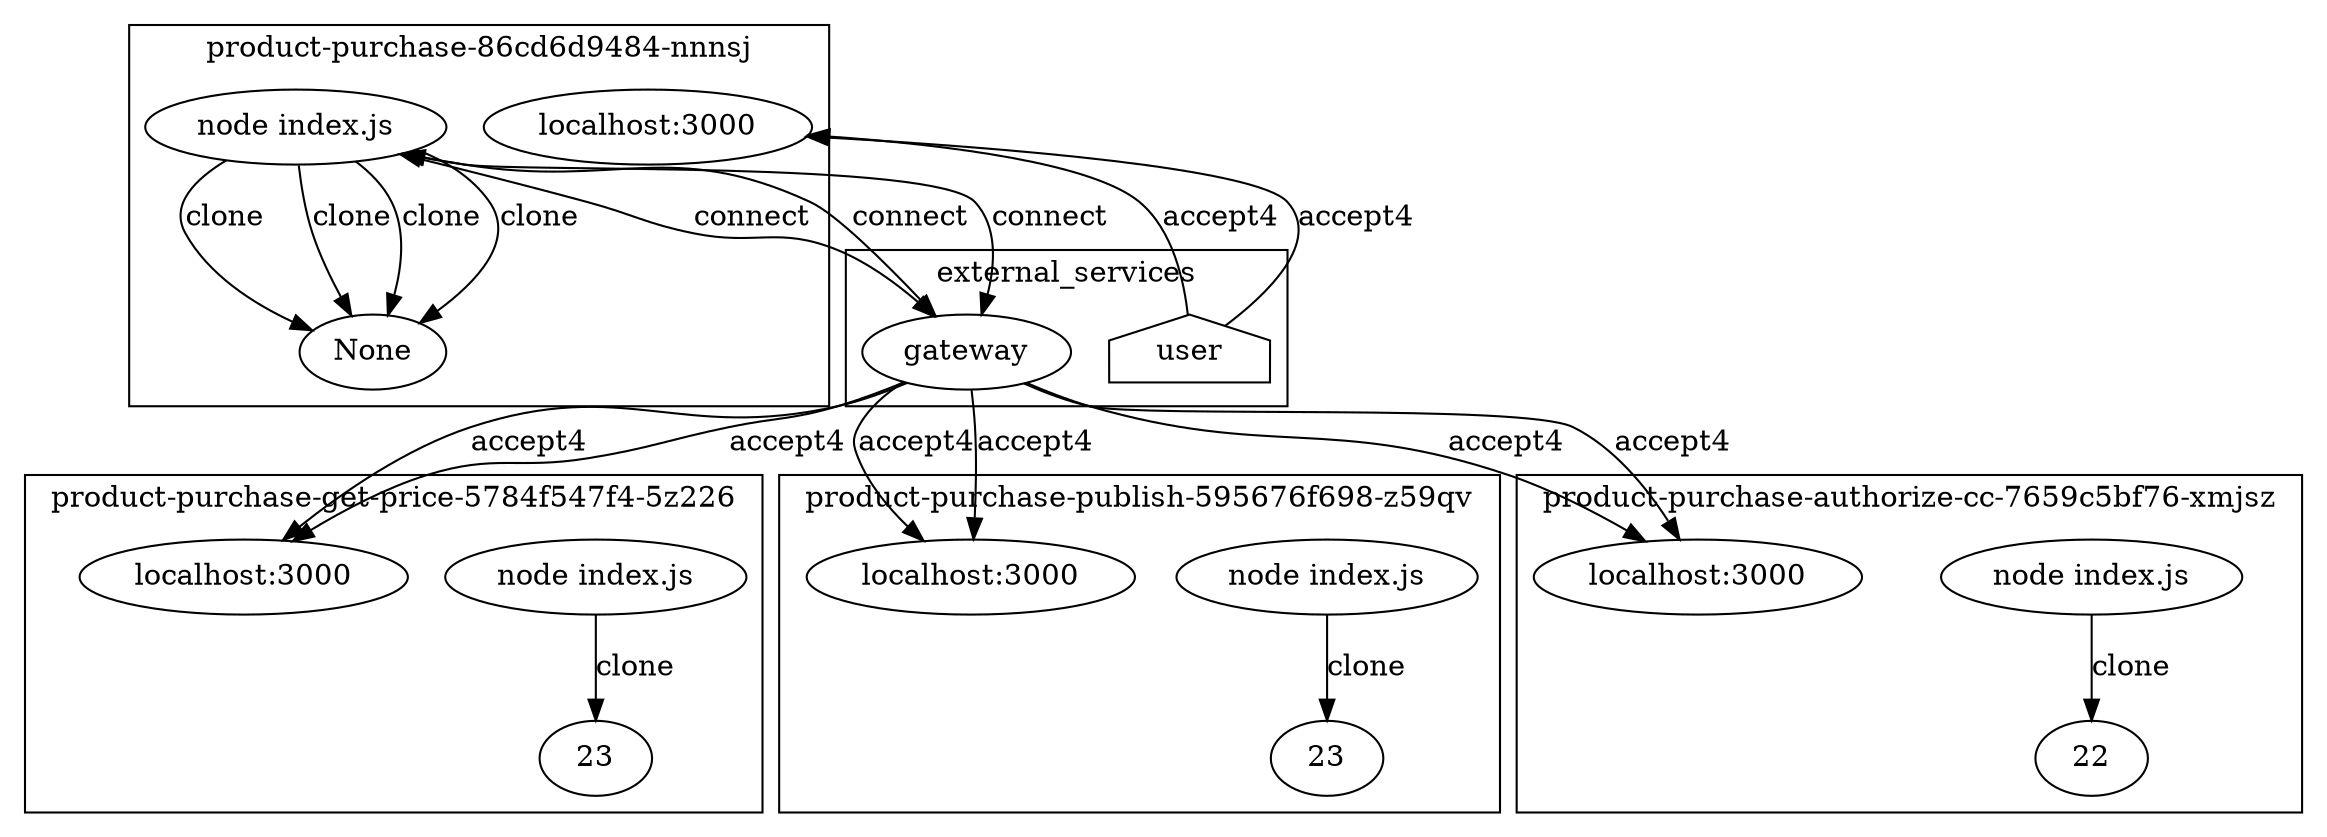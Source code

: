 digraph G {
	subgraph "cluster_ product-purchase-get-price-5784f547f4-5z226 " {
		label=" product-purchase-get-price-5784f547f4-5z226 "
		12345 [label="node index.js"]
		12345 -> 12505 [label=clone]
		"product-purchase-get-price_localhost_3000" [label="localhost:3000"]
		"product-purchase-get-price_localhost_3000" [label="localhost:3000"]
		12505 [label=23]
	}
	subgraph "cluster_ product-purchase-publish-595676f698-z59qv " {
		label=" product-purchase-publish-595676f698-z59qv "
		13027 [label="node index.js"]
		13027 -> 13236 [label=clone]
		"product-purchase-publish_localhost_3000" [label="localhost:3000"]
		"product-purchase-publish_localhost_3000" [label="localhost:3000"]
		13236 [label=23]
	}
	subgraph "cluster_ product-purchase-authorize-cc-7659c5bf76-xmjsz " {
		label=" product-purchase-authorize-cc-7659c5bf76-xmjsz "
		13754 [label="node index.js"]
		13754 -> 13845 [label=clone]
		"product-purchase-authorize-cc_localhost_3000" [label="localhost:3000"]
		"product-purchase-authorize-cc_localhost_3000" [label="localhost:3000"]
		13845 [label=22]
	}
	subgraph "cluster_ product-purchase-86cd6d9484-nnnsj " {
		label=" product-purchase-86cd6d9484-nnnsj "
		14599 [label="node index.js"]
		"product-purchase_localhost_3000" [label="localhost:3000"]
		"product-purchase_localhost_3000" [label="localhost:3000"]
		14599 -> None [label=clone]
		14599 -> None [label=clone]
		14599 -> None [label=clone]
		14599 -> None [label=clone]
	}
	subgraph cluster_services {
		label=external_services
		user [shape=house]
		"10.107.89.58_8080" -> "product-purchase-get-price_localhost_3000" [label=accept4]
		"10.107.89.58_8080" -> "product-purchase-get-price_localhost_3000" [label=accept4]
		"10.107.89.58_8080" -> "product-purchase-publish_localhost_3000" [label=accept4]
		"10.107.89.58_8080" -> "product-purchase-publish_localhost_3000" [label=accept4]
		"10.107.89.58_8080" -> "product-purchase-authorize-cc_localhost_3000" [label=accept4]
		"10.107.89.58_8080" -> "product-purchase-authorize-cc_localhost_3000" [label=accept4]
		user -> "product-purchase_localhost_3000" [label=accept4]
		user -> "product-purchase_localhost_3000" [label=accept4]
		"10.107.89.58_8080" [label=gateway]
		14599 -> "10.107.89.58_8080" [label=connect dir=both]
		"10.107.89.58_8080" [label=gateway]
		14599 -> "10.107.89.58_8080" [label=connect dir=both]
		"10.107.89.58_8080" [label=gateway]
		14599 -> "10.107.89.58_8080" [label=connect dir=both]
	}
}
